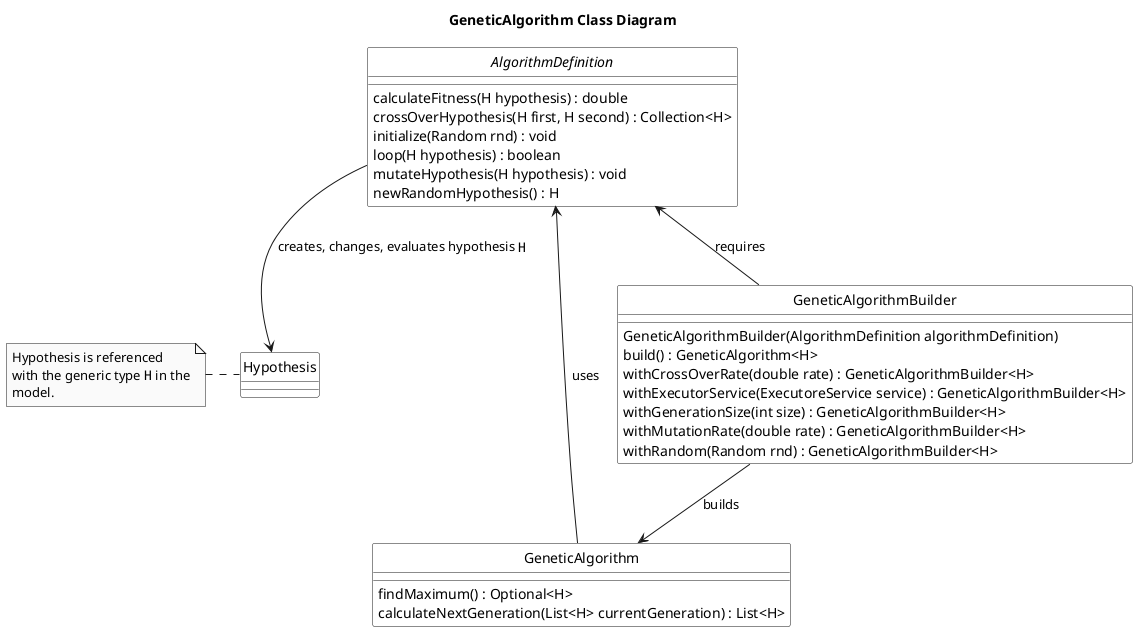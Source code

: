 @startuml class_geneticalgorithm
title GeneticAlgorithm Class Diagram
skinparam monochrome true
skinparam backgroundColor transparent
skinparam classBackgroundColor transparent
skinparam style strictuml

class Hypothesis {

}
note left
Hypothesis is referenced
with the generic type ""H"" in the
model.
end note

interface AlgorithmDefinition {
  calculateFitness(H hypothesis) : double
  crossOverHypothesis(H first, H second) : Collection<H>
  initialize(Random rnd) : void
  loop(H hypothesis) : boolean
  mutateHypothesis(H hypothesis) : void
  newRandomHypothesis() : H
}

class GeneticAlgorithm {
  findMaximum() : Optional<H>
  calculateNextGeneration​(List<H> currentGeneration) : List<H>
}

class GeneticAlgorithmBuilder {
  GeneticAlgorithmBuilder(AlgorithmDefinition algorithmDefinition)
  build() : GeneticAlgorithm<H>
  withCrossOverRate(double rate) : GeneticAlgorithmBuilder<H>
  withExecutorService(ExecutoreService service) : GeneticAlgorithmBuilder<H>
  withGenerationSize(int size) : GeneticAlgorithmBuilder<H>
  withMutationRate(double rate) : GeneticAlgorithmBuilder<H>
  withRandom(Random rnd) : GeneticAlgorithmBuilder<H>
}

GeneticAlgorithmBuilder --> GeneticAlgorithm : builds
AlgorithmDefinition <-- GeneticAlgorithmBuilder : requires
AlgorithmDefinition <-- GeneticAlgorithm : uses
AlgorithmDefinition --> Hypothesis : creates, changes, evaluates hypothesis ""H""

@enduml